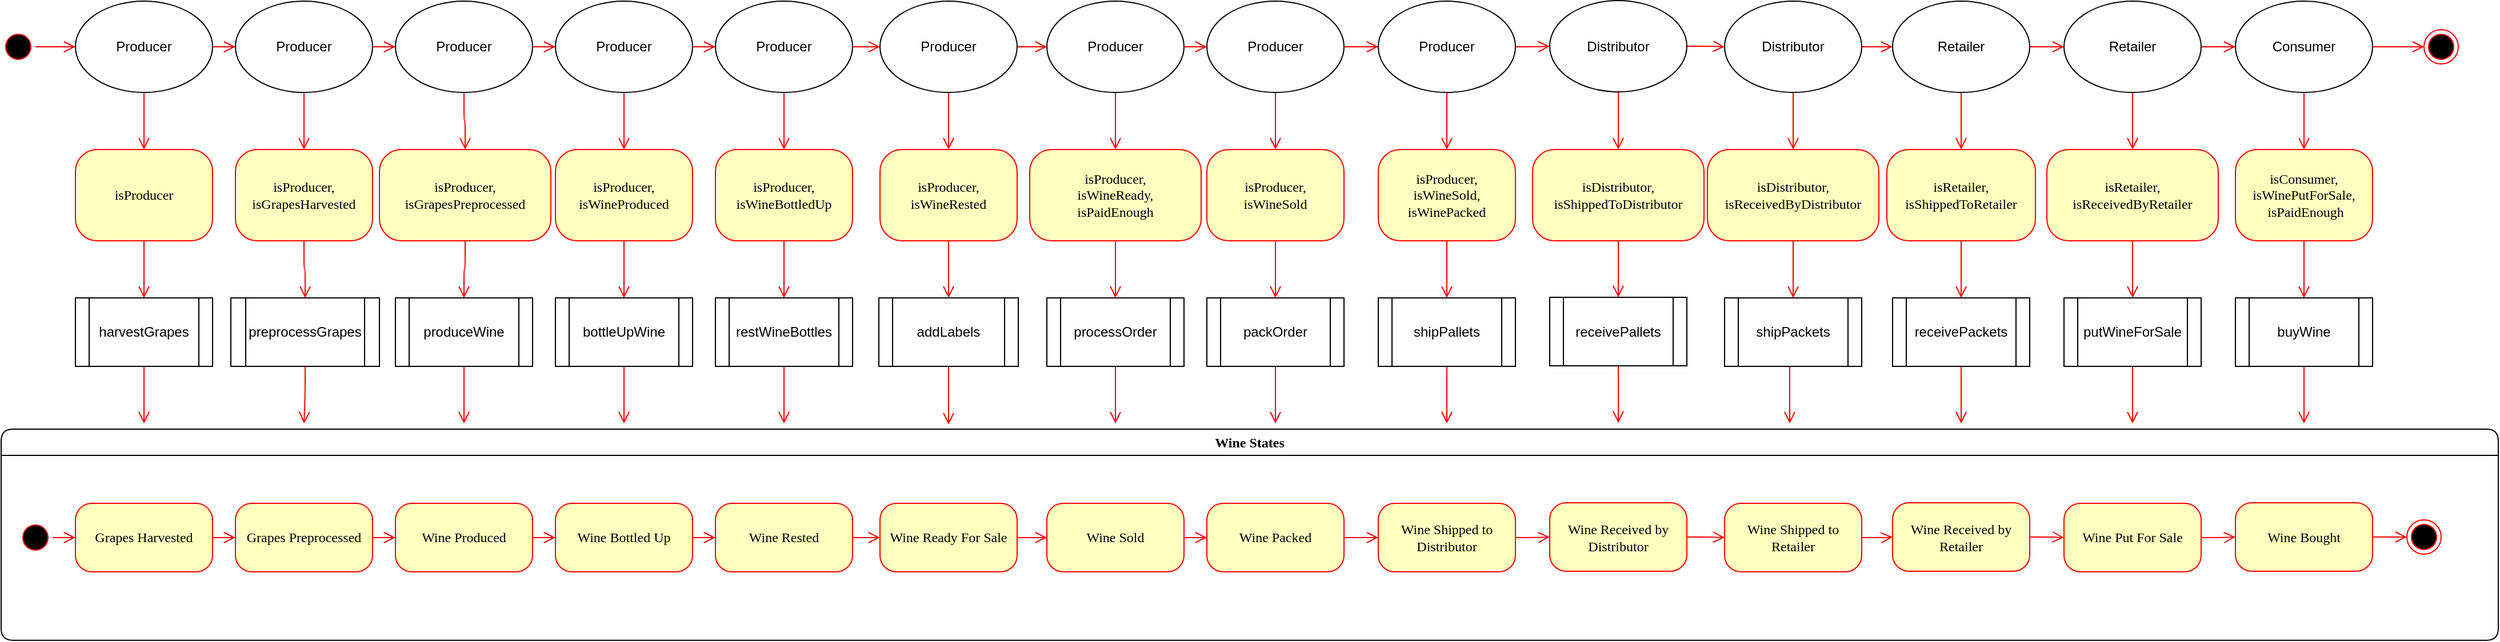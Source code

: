 <mxfile version="10.6.0" type="device"><diagram name="Page-1" id="58cdce13-f638-feb5-8d6f-7d28b1aa9fa0"><mxGraphModel dx="1158" dy="679" grid="1" gridSize="10" guides="1" tooltips="1" connect="1" arrows="1" fold="1" page="1" pageScale="1" pageWidth="1100" pageHeight="850" background="#ffffff" math="0" shadow="0"><root><mxCell id="0"/><mxCell id="1" parent="0"/><mxCell id="382b91b5511bd0f7-1" value="" style="ellipse;html=1;shape=startState;fillColor=#000000;strokeColor=#ff0000;rounded=1;shadow=0;comic=0;labelBackgroundColor=none;fontFamily=Verdana;fontSize=12;fontColor=#000000;align=center;direction=south;" parent="1" vertex="1"><mxGeometry x="10" y="126" width="30" height="30" as="geometry"/></mxCell><mxCell id="2a3bc250acf0617d-7" value="Wine States" style="swimlane;whiteSpace=wrap;html=1;rounded=1;shadow=0;comic=0;labelBackgroundColor=none;strokeColor=#000000;strokeWidth=1;fillColor=#ffffff;fontFamily=Verdana;fontSize=12;fontColor=#000000;align=center;" parent="1" vertex="1"><mxGeometry x="10" y="476" width="2185" height="185" as="geometry"/></mxCell><mxCell id="3cde6dad864a17aa-10" style="edgeStyle=elbowEdgeStyle;html=1;labelBackgroundColor=none;endArrow=open;endSize=8;strokeColor=#ff0000;fontFamily=Verdana;fontSize=12;align=left;" parent="2a3bc250acf0617d-7" source="382b91b5511bd0f7-8" target="3cde6dad864a17aa-1" edge="1"><mxGeometry relative="1" as="geometry"/></mxCell><mxCell id="382b91b5511bd0f7-8" value="Grapes Harvested" style="rounded=1;whiteSpace=wrap;html=1;arcSize=24;fillColor=#ffffc0;strokeColor=#ff0000;shadow=0;comic=0;labelBackgroundColor=none;fontFamily=Verdana;fontSize=12;fontColor=#000000;align=center;" parent="2a3bc250acf0617d-7" vertex="1"><mxGeometry x="65" y="65" width="120" height="60" as="geometry"/></mxCell><mxCell id="24f968d109e7d6b4-3" value="" style="ellipse;html=1;shape=endState;fillColor=#000000;strokeColor=#ff0000;rounded=1;shadow=0;comic=0;labelBackgroundColor=none;fontFamily=Verdana;fontSize=12;fontColor=#000000;align=center;" parent="2a3bc250acf0617d-7" vertex="1"><mxGeometry x="2105" y="79.5" width="30" height="30" as="geometry"/></mxCell><mxCell id="3cde6dad864a17aa-9" style="edgeStyle=elbowEdgeStyle;html=1;labelBackgroundColor=none;endArrow=open;endSize=8;strokeColor=#ff0000;fontFamily=Verdana;fontSize=12;align=left;" parent="2a3bc250acf0617d-7" source="2a3bc250acf0617d-3" target="382b91b5511bd0f7-8" edge="1"><mxGeometry relative="1" as="geometry"/></mxCell><mxCell id="2a3bc250acf0617d-3" value="" style="ellipse;html=1;shape=startState;fillColor=#000000;strokeColor=#ff0000;rounded=1;shadow=0;comic=0;labelBackgroundColor=none;fontFamily=Verdana;fontSize=12;fontColor=#000000;align=center;direction=south;" parent="2a3bc250acf0617d-7" vertex="1"><mxGeometry x="15" y="80" width="30" height="30" as="geometry"/></mxCell><mxCell id="inT_t-W-_5420M3tatzd-2" value="" style="edgeStyle=orthogonalEdgeStyle;rounded=1;orthogonalLoop=1;jettySize=auto;html=1;strokeColor=#FF0000;endSize=8;endArrow=open;endFill=0;" parent="2a3bc250acf0617d-7" source="3cde6dad864a17aa-1" target="inT_t-W-_5420M3tatzd-1" edge="1"><mxGeometry relative="1" as="geometry"/></mxCell><mxCell id="3cde6dad864a17aa-1" value="Grapes Preprocessed" style="rounded=1;whiteSpace=wrap;html=1;arcSize=24;fillColor=#ffffc0;strokeColor=#ff0000;shadow=0;comic=0;labelBackgroundColor=none;fontFamily=Verdana;fontSize=12;fontColor=#000000;align=center;" parent="2a3bc250acf0617d-7" vertex="1"><mxGeometry x="205" y="65" width="120" height="60" as="geometry"/></mxCell><mxCell id="3cde6dad864a17aa-12" style="edgeStyle=elbowEdgeStyle;html=1;labelBackgroundColor=none;endArrow=open;endSize=8;strokeColor=#ff0000;fontFamily=Verdana;fontSize=12;align=left;" parent="2a3bc250acf0617d-7" source="3cde6dad864a17aa-2" target="24f968d109e7d6b4-3" edge="1"><mxGeometry relative="1" as="geometry"/></mxCell><mxCell id="3cde6dad864a17aa-2" value="Wine Bought" style="rounded=1;whiteSpace=wrap;html=1;arcSize=24;fillColor=#ffffc0;strokeColor=#ff0000;shadow=0;comic=0;labelBackgroundColor=none;fontFamily=Verdana;fontSize=12;fontColor=#000000;align=center;" parent="2a3bc250acf0617d-7" vertex="1"><mxGeometry x="1955" y="64.5" width="120" height="60" as="geometry"/></mxCell><mxCell id="inT_t-W-_5420M3tatzd-6" value="" style="edgeStyle=orthogonalEdgeStyle;rounded=1;orthogonalLoop=1;jettySize=auto;html=1;endArrow=open;endFill=0;endSize=8;strokeColor=#FF0000;" parent="2a3bc250acf0617d-7" source="inT_t-W-_5420M3tatzd-1" target="inT_t-W-_5420M3tatzd-5" edge="1"><mxGeometry relative="1" as="geometry"/></mxCell><mxCell id="inT_t-W-_5420M3tatzd-1" value="Wine Produced" style="rounded=1;whiteSpace=wrap;html=1;arcSize=24;fillColor=#ffffc0;strokeColor=#ff0000;shadow=0;comic=0;labelBackgroundColor=none;fontFamily=Verdana;fontSize=12;fontColor=#000000;align=center;" parent="2a3bc250acf0617d-7" vertex="1"><mxGeometry x="345" y="65" width="120" height="60" as="geometry"/></mxCell><mxCell id="inT_t-W-_5420M3tatzd-8" style="edgeStyle=orthogonalEdgeStyle;rounded=1;orthogonalLoop=1;jettySize=auto;html=1;entryX=0;entryY=0.5;entryDx=0;entryDy=0;endArrow=open;endFill=0;endSize=8;strokeColor=#FF0000;" parent="2a3bc250acf0617d-7" source="inT_t-W-_5420M3tatzd-5" target="inT_t-W-_5420M3tatzd-7" edge="1"><mxGeometry relative="1" as="geometry"/></mxCell><mxCell id="inT_t-W-_5420M3tatzd-5" value="Wine Bottled Up" style="rounded=1;whiteSpace=wrap;html=1;arcSize=24;fillColor=#ffffc0;strokeColor=#ff0000;shadow=0;comic=0;labelBackgroundColor=none;fontFamily=Verdana;fontSize=12;fontColor=#000000;align=center;" parent="2a3bc250acf0617d-7" vertex="1"><mxGeometry x="485" y="65" width="120" height="60" as="geometry"/></mxCell><mxCell id="inT_t-W-_5420M3tatzd-13" style="edgeStyle=orthogonalEdgeStyle;rounded=1;orthogonalLoop=1;jettySize=auto;html=1;endArrow=open;endFill=0;endSize=8;strokeColor=#FF0000;" parent="2a3bc250acf0617d-7" source="inT_t-W-_5420M3tatzd-7" target="inT_t-W-_5420M3tatzd-9" edge="1"><mxGeometry relative="1" as="geometry"/></mxCell><mxCell id="inT_t-W-_5420M3tatzd-7" value="Wine Rested" style="rounded=1;whiteSpace=wrap;html=1;arcSize=24;fillColor=#ffffc0;strokeColor=#ff0000;shadow=0;comic=0;labelBackgroundColor=none;fontFamily=Verdana;fontSize=12;fontColor=#000000;align=center;" parent="2a3bc250acf0617d-7" vertex="1"><mxGeometry x="625" y="65" width="120" height="60" as="geometry"/></mxCell><mxCell id="inT_t-W-_5420M3tatzd-17" style="edgeStyle=orthogonalEdgeStyle;rounded=1;orthogonalLoop=1;jettySize=auto;html=1;endArrow=open;endFill=0;endSize=8;strokeColor=#FF0000;" parent="2a3bc250acf0617d-7" source="inT_t-W-_5420M3tatzd-9" target="inT_t-W-_5420M3tatzd-14" edge="1"><mxGeometry relative="1" as="geometry"/></mxCell><mxCell id="inT_t-W-_5420M3tatzd-9" value="Wine Ready For Sale" style="rounded=1;whiteSpace=wrap;html=1;arcSize=24;fillColor=#ffffc0;strokeColor=#ff0000;shadow=0;comic=0;labelBackgroundColor=none;fontFamily=Verdana;fontSize=12;fontColor=#000000;align=center;" parent="2a3bc250acf0617d-7" vertex="1"><mxGeometry x="769" y="65" width="120" height="60" as="geometry"/></mxCell><mxCell id="inT_t-W-_5420M3tatzd-21" style="edgeStyle=orthogonalEdgeStyle;rounded=1;orthogonalLoop=1;jettySize=auto;html=1;endArrow=open;endFill=0;endSize=8;strokeColor=#FF0000;" parent="2a3bc250acf0617d-7" source="inT_t-W-_5420M3tatzd-14" target="inT_t-W-_5420M3tatzd-18" edge="1"><mxGeometry relative="1" as="geometry"/></mxCell><mxCell id="inT_t-W-_5420M3tatzd-14" value="Wine Sold" style="rounded=1;whiteSpace=wrap;html=1;arcSize=24;fillColor=#ffffc0;strokeColor=#ff0000;shadow=0;comic=0;labelBackgroundColor=none;fontFamily=Verdana;fontSize=12;fontColor=#000000;align=center;" parent="2a3bc250acf0617d-7" vertex="1"><mxGeometry x="915" y="65" width="120" height="60" as="geometry"/></mxCell><mxCell id="inT_t-W-_5420M3tatzd-22" style="edgeStyle=orthogonalEdgeStyle;rounded=1;orthogonalLoop=1;jettySize=auto;html=1;endArrow=open;endFill=0;endSize=8;strokeColor=#FF0000;" parent="2a3bc250acf0617d-7" source="inT_t-W-_5420M3tatzd-18" target="inT_t-W-_5420M3tatzd-19" edge="1"><mxGeometry relative="1" as="geometry"/></mxCell><mxCell id="inT_t-W-_5420M3tatzd-18" value="Wine Packed" style="rounded=1;whiteSpace=wrap;html=1;arcSize=24;fillColor=#ffffc0;strokeColor=#ff0000;shadow=0;comic=0;labelBackgroundColor=none;fontFamily=Verdana;fontSize=12;fontColor=#000000;align=center;" parent="2a3bc250acf0617d-7" vertex="1"><mxGeometry x="1055" y="65" width="120" height="60" as="geometry"/></mxCell><mxCell id="inT_t-W-_5420M3tatzd-19" value="Wine Shipped to Distributor" style="rounded=1;whiteSpace=wrap;html=1;arcSize=24;fillColor=#ffffc0;strokeColor=#ff0000;shadow=0;comic=0;labelBackgroundColor=none;fontFamily=Verdana;fontSize=12;fontColor=#000000;align=center;" parent="2a3bc250acf0617d-7" vertex="1"><mxGeometry x="1205" y="65" width="120" height="60" as="geometry"/></mxCell><mxCell id="inT_t-W-_5420M3tatzd-127" style="edgeStyle=orthogonalEdgeStyle;rounded=1;orthogonalLoop=1;jettySize=auto;html=1;endArrow=open;endFill=0;endSize=8;strokeColor=#FF0000;" parent="2a3bc250acf0617d-7" source="inT_t-W-_5420M3tatzd-20" target="inT_t-W-_5420M3tatzd-126" edge="1"><mxGeometry relative="1" as="geometry"/></mxCell><mxCell id="inT_t-W-_5420M3tatzd-20" value="Wine Shipped to Retailer" style="rounded=1;whiteSpace=wrap;html=1;arcSize=24;fillColor=#ffffc0;strokeColor=#ff0000;shadow=0;comic=0;labelBackgroundColor=none;fontFamily=Verdana;fontSize=12;fontColor=#000000;align=center;" parent="2a3bc250acf0617d-7" vertex="1"><mxGeometry x="1508" y="65" width="120" height="60" as="geometry"/></mxCell><mxCell id="inT_t-W-_5420M3tatzd-27" style="edgeStyle=orthogonalEdgeStyle;rounded=1;orthogonalLoop=1;jettySize=auto;html=1;endArrow=open;endFill=0;endSize=8;strokeColor=#FF0000;" parent="2a3bc250acf0617d-7" source="inT_t-W-_5420M3tatzd-24" target="3cde6dad864a17aa-2" edge="1"><mxGeometry relative="1" as="geometry"/></mxCell><mxCell id="inT_t-W-_5420M3tatzd-24" value="Wine Put For Sale" style="rounded=1;whiteSpace=wrap;html=1;arcSize=24;fillColor=#ffffc0;strokeColor=#ff0000;shadow=0;comic=0;labelBackgroundColor=none;fontFamily=Verdana;fontSize=12;fontColor=#000000;align=center;" parent="2a3bc250acf0617d-7" vertex="1"><mxGeometry x="1805" y="65" width="120" height="60" as="geometry"/></mxCell><mxCell id="inT_t-W-_5420M3tatzd-128" style="edgeStyle=orthogonalEdgeStyle;rounded=1;orthogonalLoop=1;jettySize=auto;html=1;endArrow=open;endFill=0;endSize=8;strokeColor=#FF0000;" parent="2a3bc250acf0617d-7" source="inT_t-W-_5420M3tatzd-126" target="inT_t-W-_5420M3tatzd-24" edge="1"><mxGeometry relative="1" as="geometry"/></mxCell><mxCell id="inT_t-W-_5420M3tatzd-126" value="Wine Received by Retailer" style="rounded=1;whiteSpace=wrap;html=1;arcSize=24;fillColor=#ffffc0;strokeColor=#ff0000;shadow=0;comic=0;labelBackgroundColor=none;fontFamily=Verdana;fontSize=12;fontColor=#000000;align=center;" parent="2a3bc250acf0617d-7" vertex="1"><mxGeometry x="1655" y="64.5" width="120" height="60" as="geometry"/></mxCell><mxCell id="2a3bc250acf0617d-9" style="edgeStyle=orthogonalEdgeStyle;html=1;labelBackgroundColor=none;endArrow=open;endSize=8;strokeColor=#ff0000;fontFamily=Verdana;fontSize=12;align=left;" parent="1" source="382b91b5511bd0f7-1" target="inT_t-W-_5420M3tatzd-28" edge="1"><mxGeometry relative="1" as="geometry"><mxPoint x="40" y="131" as="targetPoint"/></mxGeometry></mxCell><mxCell id="inT_t-W-_5420M3tatzd-67" style="edgeStyle=orthogonalEdgeStyle;rounded=1;orthogonalLoop=1;jettySize=auto;html=1;endArrow=open;endFill=0;endSize=8;strokeColor=#FF0000;" parent="1" source="inT_t-W-_5420M3tatzd-28" target="inT_t-W-_5420M3tatzd-55" edge="1"><mxGeometry relative="1" as="geometry"/></mxCell><mxCell id="inT_t-W-_5420M3tatzd-83" style="edgeStyle=orthogonalEdgeStyle;rounded=1;orthogonalLoop=1;jettySize=auto;html=1;endArrow=open;endFill=0;endSize=8;strokeColor=#FF0000;" parent="1" source="inT_t-W-_5420M3tatzd-28" target="inT_t-W-_5420M3tatzd-29" edge="1"><mxGeometry relative="1" as="geometry"/></mxCell><mxCell id="inT_t-W-_5420M3tatzd-28" value="Producer" style="ellipse;whiteSpace=wrap;html=1;" parent="1" vertex="1"><mxGeometry x="75" y="101" width="120" height="80" as="geometry"/></mxCell><mxCell id="inT_t-W-_5420M3tatzd-69" style="edgeStyle=orthogonalEdgeStyle;rounded=1;orthogonalLoop=1;jettySize=auto;html=1;endArrow=open;endFill=0;endSize=8;strokeColor=#FF0000;" parent="1" source="inT_t-W-_5420M3tatzd-29" target="inT_t-W-_5420M3tatzd-56" edge="1"><mxGeometry relative="1" as="geometry"/></mxCell><mxCell id="inT_t-W-_5420M3tatzd-84" style="edgeStyle=orthogonalEdgeStyle;rounded=1;orthogonalLoop=1;jettySize=auto;html=1;endArrow=open;endFill=0;endSize=8;strokeColor=#FF0000;" parent="1" source="inT_t-W-_5420M3tatzd-29" target="inT_t-W-_5420M3tatzd-30" edge="1"><mxGeometry relative="1" as="geometry"/></mxCell><mxCell id="inT_t-W-_5420M3tatzd-29" value="Producer" style="ellipse;whiteSpace=wrap;html=1;" parent="1" vertex="1"><mxGeometry x="215" y="101" width="120" height="80" as="geometry"/></mxCell><mxCell id="inT_t-W-_5420M3tatzd-70" style="edgeStyle=orthogonalEdgeStyle;rounded=1;orthogonalLoop=1;jettySize=auto;html=1;endArrow=open;endFill=0;endSize=8;strokeColor=#FF0000;" parent="1" source="inT_t-W-_5420M3tatzd-30" target="inT_t-W-_5420M3tatzd-57" edge="1"><mxGeometry relative="1" as="geometry"/></mxCell><mxCell id="inT_t-W-_5420M3tatzd-85" style="edgeStyle=orthogonalEdgeStyle;rounded=1;orthogonalLoop=1;jettySize=auto;html=1;endArrow=open;endFill=0;endSize=8;strokeColor=#FF0000;" parent="1" source="inT_t-W-_5420M3tatzd-30" target="inT_t-W-_5420M3tatzd-31" edge="1"><mxGeometry relative="1" as="geometry"/></mxCell><mxCell id="inT_t-W-_5420M3tatzd-30" value="Producer" style="ellipse;whiteSpace=wrap;html=1;" parent="1" vertex="1"><mxGeometry x="355" y="101" width="120" height="80" as="geometry"/></mxCell><mxCell id="inT_t-W-_5420M3tatzd-71" style="edgeStyle=orthogonalEdgeStyle;rounded=1;orthogonalLoop=1;jettySize=auto;html=1;endArrow=open;endFill=0;endSize=8;strokeColor=#FF0000;" parent="1" source="inT_t-W-_5420M3tatzd-31" target="inT_t-W-_5420M3tatzd-58" edge="1"><mxGeometry relative="1" as="geometry"/></mxCell><mxCell id="inT_t-W-_5420M3tatzd-86" style="edgeStyle=orthogonalEdgeStyle;rounded=1;orthogonalLoop=1;jettySize=auto;html=1;endArrow=open;endFill=0;endSize=8;strokeColor=#FF0000;" parent="1" source="inT_t-W-_5420M3tatzd-31" target="inT_t-W-_5420M3tatzd-32" edge="1"><mxGeometry relative="1" as="geometry"/></mxCell><mxCell id="inT_t-W-_5420M3tatzd-31" value="Producer" style="ellipse;whiteSpace=wrap;html=1;" parent="1" vertex="1"><mxGeometry x="495" y="101" width="120" height="80" as="geometry"/></mxCell><mxCell id="inT_t-W-_5420M3tatzd-72" style="edgeStyle=orthogonalEdgeStyle;rounded=1;orthogonalLoop=1;jettySize=auto;html=1;endArrow=open;endFill=0;endSize=8;strokeColor=#FF0000;" parent="1" source="inT_t-W-_5420M3tatzd-32" target="inT_t-W-_5420M3tatzd-59" edge="1"><mxGeometry relative="1" as="geometry"/></mxCell><mxCell id="inT_t-W-_5420M3tatzd-87" style="edgeStyle=orthogonalEdgeStyle;rounded=1;orthogonalLoop=1;jettySize=auto;html=1;endArrow=open;endFill=0;endSize=8;strokeColor=#FF0000;" parent="1" source="inT_t-W-_5420M3tatzd-32" target="inT_t-W-_5420M3tatzd-33" edge="1"><mxGeometry relative="1" as="geometry"/></mxCell><mxCell id="inT_t-W-_5420M3tatzd-32" value="Producer" style="ellipse;whiteSpace=wrap;html=1;" parent="1" vertex="1"><mxGeometry x="635" y="101" width="120" height="80" as="geometry"/></mxCell><mxCell id="inT_t-W-_5420M3tatzd-73" style="edgeStyle=orthogonalEdgeStyle;rounded=1;orthogonalLoop=1;jettySize=auto;html=1;endArrow=open;endFill=0;endSize=8;strokeColor=#FF0000;" parent="1" source="inT_t-W-_5420M3tatzd-33" target="inT_t-W-_5420M3tatzd-60" edge="1"><mxGeometry relative="1" as="geometry"/></mxCell><mxCell id="inT_t-W-_5420M3tatzd-88" style="edgeStyle=orthogonalEdgeStyle;rounded=1;orthogonalLoop=1;jettySize=auto;html=1;endArrow=open;endFill=0;endSize=8;strokeColor=#FF0000;" parent="1" source="inT_t-W-_5420M3tatzd-33" target="inT_t-W-_5420M3tatzd-34" edge="1"><mxGeometry relative="1" as="geometry"/></mxCell><mxCell id="inT_t-W-_5420M3tatzd-33" value="Producer" style="ellipse;whiteSpace=wrap;html=1;" parent="1" vertex="1"><mxGeometry x="779" y="101" width="120" height="80" as="geometry"/></mxCell><mxCell id="inT_t-W-_5420M3tatzd-74" style="edgeStyle=orthogonalEdgeStyle;rounded=1;orthogonalLoop=1;jettySize=auto;html=1;endArrow=open;endFill=0;endSize=8;strokeColor=#FF0000;" parent="1" source="inT_t-W-_5420M3tatzd-34" target="inT_t-W-_5420M3tatzd-61" edge="1"><mxGeometry relative="1" as="geometry"/></mxCell><mxCell id="inT_t-W-_5420M3tatzd-89" style="edgeStyle=orthogonalEdgeStyle;rounded=1;orthogonalLoop=1;jettySize=auto;html=1;endArrow=open;endFill=0;endSize=8;strokeColor=#FF0000;" parent="1" source="inT_t-W-_5420M3tatzd-34" target="inT_t-W-_5420M3tatzd-35" edge="1"><mxGeometry relative="1" as="geometry"/></mxCell><mxCell id="inT_t-W-_5420M3tatzd-34" value="Producer" style="ellipse;whiteSpace=wrap;html=1;" parent="1" vertex="1"><mxGeometry x="925" y="101" width="120" height="80" as="geometry"/></mxCell><mxCell id="inT_t-W-_5420M3tatzd-75" style="edgeStyle=orthogonalEdgeStyle;rounded=1;orthogonalLoop=1;jettySize=auto;html=1;endArrow=open;endFill=0;endSize=8;strokeColor=#FF0000;" parent="1" source="inT_t-W-_5420M3tatzd-35" target="inT_t-W-_5420M3tatzd-62" edge="1"><mxGeometry relative="1" as="geometry"/></mxCell><mxCell id="inT_t-W-_5420M3tatzd-90" style="edgeStyle=orthogonalEdgeStyle;rounded=1;orthogonalLoop=1;jettySize=auto;html=1;endArrow=open;endFill=0;endSize=8;strokeColor=#FF0000;" parent="1" source="inT_t-W-_5420M3tatzd-35" target="inT_t-W-_5420M3tatzd-36" edge="1"><mxGeometry relative="1" as="geometry"/></mxCell><mxCell id="inT_t-W-_5420M3tatzd-35" value="Producer" style="ellipse;whiteSpace=wrap;html=1;" parent="1" vertex="1"><mxGeometry x="1065" y="101" width="120" height="80" as="geometry"/></mxCell><mxCell id="inT_t-W-_5420M3tatzd-76" style="edgeStyle=orthogonalEdgeStyle;rounded=1;orthogonalLoop=1;jettySize=auto;html=1;endArrow=open;endFill=0;endSize=8;strokeColor=#FF0000;" parent="1" source="inT_t-W-_5420M3tatzd-36" target="inT_t-W-_5420M3tatzd-63" edge="1"><mxGeometry relative="1" as="geometry"/></mxCell><mxCell id="inT_t-W-_5420M3tatzd-136" style="edgeStyle=orthogonalEdgeStyle;rounded=1;orthogonalLoop=1;jettySize=auto;html=1;endArrow=open;endFill=0;endSize=8;strokeColor=#FF0000;" parent="1" source="inT_t-W-_5420M3tatzd-36" target="inT_t-W-_5420M3tatzd-131" edge="1"><mxGeometry relative="1" as="geometry"/></mxCell><mxCell id="inT_t-W-_5420M3tatzd-36" value="Producer" style="ellipse;whiteSpace=wrap;html=1;" parent="1" vertex="1"><mxGeometry x="1215" y="101" width="120" height="80" as="geometry"/></mxCell><mxCell id="inT_t-W-_5420M3tatzd-77" style="edgeStyle=orthogonalEdgeStyle;rounded=1;orthogonalLoop=1;jettySize=auto;html=1;endArrow=open;endFill=0;endSize=8;strokeColor=#FF0000;" parent="1" source="inT_t-W-_5420M3tatzd-37" target="inT_t-W-_5420M3tatzd-64" edge="1"><mxGeometry relative="1" as="geometry"/></mxCell><mxCell id="inT_t-W-_5420M3tatzd-124" style="edgeStyle=orthogonalEdgeStyle;rounded=1;orthogonalLoop=1;jettySize=auto;html=1;endArrow=open;endFill=0;endSize=8;strokeColor=#FF0000;" parent="1" source="inT_t-W-_5420M3tatzd-37" target="inT_t-W-_5420M3tatzd-119" edge="1"><mxGeometry relative="1" as="geometry"/></mxCell><mxCell id="inT_t-W-_5420M3tatzd-37" value="Distributor" style="ellipse;whiteSpace=wrap;html=1;" parent="1" vertex="1"><mxGeometry x="1518" y="101" width="120" height="80" as="geometry"/></mxCell><mxCell id="inT_t-W-_5420M3tatzd-78" style="edgeStyle=orthogonalEdgeStyle;rounded=1;orthogonalLoop=1;jettySize=auto;html=1;endArrow=open;endFill=0;endSize=8;strokeColor=#FF0000;" parent="1" source="inT_t-W-_5420M3tatzd-40" target="inT_t-W-_5420M3tatzd-65" edge="1"><mxGeometry relative="1" as="geometry"/></mxCell><mxCell id="inT_t-W-_5420M3tatzd-93" style="edgeStyle=orthogonalEdgeStyle;rounded=1;orthogonalLoop=1;jettySize=auto;html=1;endArrow=open;endFill=0;endSize=8;strokeColor=#FF0000;" parent="1" source="inT_t-W-_5420M3tatzd-40" target="inT_t-W-_5420M3tatzd-41" edge="1"><mxGeometry relative="1" as="geometry"/></mxCell><mxCell id="inT_t-W-_5420M3tatzd-40" value="Retailer" style="ellipse;whiteSpace=wrap;html=1;" parent="1" vertex="1"><mxGeometry x="1815" y="101" width="120" height="80" as="geometry"/></mxCell><mxCell id="inT_t-W-_5420M3tatzd-79" style="edgeStyle=orthogonalEdgeStyle;rounded=1;orthogonalLoop=1;jettySize=auto;html=1;endArrow=open;endFill=0;endSize=8;strokeColor=#FF0000;" parent="1" source="inT_t-W-_5420M3tatzd-41" target="inT_t-W-_5420M3tatzd-66" edge="1"><mxGeometry relative="1" as="geometry"/></mxCell><mxCell id="inT_t-W-_5420M3tatzd-81" style="edgeStyle=orthogonalEdgeStyle;rounded=1;orthogonalLoop=1;jettySize=auto;html=1;entryX=0;entryY=0.5;entryDx=0;entryDy=0;endArrow=open;endFill=0;endSize=8;strokeColor=#FF0000;" parent="1" source="inT_t-W-_5420M3tatzd-41" target="inT_t-W-_5420M3tatzd-80" edge="1"><mxGeometry relative="1" as="geometry"/></mxCell><mxCell id="inT_t-W-_5420M3tatzd-41" value="Consumer" style="ellipse;whiteSpace=wrap;html=1;" parent="1" vertex="1"><mxGeometry x="1965" y="101" width="120" height="80" as="geometry"/></mxCell><mxCell id="inT_t-W-_5420M3tatzd-95" style="edgeStyle=orthogonalEdgeStyle;rounded=1;orthogonalLoop=1;jettySize=auto;html=1;endArrow=open;endFill=0;endSize=8;strokeColor=#FF0000;" parent="1" source="inT_t-W-_5420M3tatzd-42" edge="1"><mxGeometry relative="1" as="geometry"><mxPoint x="135" y="471" as="targetPoint"/></mxGeometry></mxCell><mxCell id="inT_t-W-_5420M3tatzd-42" value="harvestGrapes" style="shape=process;whiteSpace=wrap;html=1;backgroundOutline=1;" parent="1" vertex="1"><mxGeometry x="75" y="361" width="120" height="60" as="geometry"/></mxCell><mxCell id="inT_t-W-_5420M3tatzd-107" style="edgeStyle=orthogonalEdgeStyle;rounded=1;orthogonalLoop=1;jettySize=auto;html=1;endArrow=open;endFill=0;endSize=8;strokeColor=#FF0000;" parent="1" source="inT_t-W-_5420M3tatzd-43" edge="1"><mxGeometry relative="1" as="geometry"><mxPoint x="275" y="471" as="targetPoint"/></mxGeometry></mxCell><mxCell id="inT_t-W-_5420M3tatzd-43" value="preprocessGrapes" style="shape=process;whiteSpace=wrap;html=1;backgroundOutline=1;" parent="1" vertex="1"><mxGeometry x="211" y="361" width="130" height="60" as="geometry"/></mxCell><mxCell id="inT_t-W-_5420M3tatzd-108" style="edgeStyle=orthogonalEdgeStyle;rounded=1;orthogonalLoop=1;jettySize=auto;html=1;endArrow=open;endFill=0;endSize=8;strokeColor=#FF0000;" parent="1" source="inT_t-W-_5420M3tatzd-44" edge="1"><mxGeometry relative="1" as="geometry"><mxPoint x="415" y="471" as="targetPoint"/></mxGeometry></mxCell><mxCell id="inT_t-W-_5420M3tatzd-44" value="produceWine" style="shape=process;whiteSpace=wrap;html=1;backgroundOutline=1;" parent="1" vertex="1"><mxGeometry x="355" y="361" width="120" height="60" as="geometry"/></mxCell><mxCell id="inT_t-W-_5420M3tatzd-109" style="edgeStyle=orthogonalEdgeStyle;rounded=1;orthogonalLoop=1;jettySize=auto;html=1;endArrow=open;endFill=0;endSize=8;strokeColor=#FF0000;" parent="1" source="inT_t-W-_5420M3tatzd-45" edge="1"><mxGeometry relative="1" as="geometry"><mxPoint x="555" y="471" as="targetPoint"/></mxGeometry></mxCell><mxCell id="inT_t-W-_5420M3tatzd-45" value="bottleUpWine" style="shape=process;whiteSpace=wrap;html=1;backgroundOutline=1;" parent="1" vertex="1"><mxGeometry x="495" y="361" width="120" height="60" as="geometry"/></mxCell><mxCell id="inT_t-W-_5420M3tatzd-110" style="edgeStyle=orthogonalEdgeStyle;rounded=1;orthogonalLoop=1;jettySize=auto;html=1;endArrow=open;endFill=0;endSize=8;strokeColor=#FF0000;" parent="1" source="inT_t-W-_5420M3tatzd-46" edge="1"><mxGeometry relative="1" as="geometry"><mxPoint x="695" y="471" as="targetPoint"/></mxGeometry></mxCell><mxCell id="inT_t-W-_5420M3tatzd-46" value="restWineBottles" style="shape=process;whiteSpace=wrap;html=1;backgroundOutline=1;" parent="1" vertex="1"><mxGeometry x="635" y="361" width="120" height="60" as="geometry"/></mxCell><mxCell id="inT_t-W-_5420M3tatzd-111" style="edgeStyle=orthogonalEdgeStyle;rounded=1;orthogonalLoop=1;jettySize=auto;html=1;endArrow=open;endFill=0;endSize=8;strokeColor=#FF0000;" parent="1" source="inT_t-W-_5420M3tatzd-47" edge="1"><mxGeometry relative="1" as="geometry"><mxPoint x="839" y="472" as="targetPoint"/></mxGeometry></mxCell><mxCell id="inT_t-W-_5420M3tatzd-47" value="addLabels" style="shape=process;whiteSpace=wrap;html=1;backgroundOutline=1;" parent="1" vertex="1"><mxGeometry x="778" y="361" width="122" height="60" as="geometry"/></mxCell><mxCell id="inT_t-W-_5420M3tatzd-112" style="edgeStyle=orthogonalEdgeStyle;rounded=1;orthogonalLoop=1;jettySize=auto;html=1;endArrow=open;endFill=0;endSize=8;strokeColor=#FF0000;" parent="1" source="inT_t-W-_5420M3tatzd-48" edge="1"><mxGeometry relative="1" as="geometry"><mxPoint x="985" y="471" as="targetPoint"/></mxGeometry></mxCell><mxCell id="inT_t-W-_5420M3tatzd-48" value="processOrder" style="shape=process;whiteSpace=wrap;html=1;backgroundOutline=1;" parent="1" vertex="1"><mxGeometry x="925" y="361" width="120" height="60" as="geometry"/></mxCell><mxCell id="inT_t-W-_5420M3tatzd-113" style="edgeStyle=orthogonalEdgeStyle;rounded=1;orthogonalLoop=1;jettySize=auto;html=1;endArrow=open;endFill=0;endSize=8;strokeColor=#FF0000;" parent="1" source="inT_t-W-_5420M3tatzd-49" edge="1"><mxGeometry relative="1" as="geometry"><mxPoint x="1125" y="471" as="targetPoint"/></mxGeometry></mxCell><mxCell id="inT_t-W-_5420M3tatzd-49" value="packOrder" style="shape=process;whiteSpace=wrap;html=1;backgroundOutline=1;" parent="1" vertex="1"><mxGeometry x="1065" y="361" width="120" height="60" as="geometry"/></mxCell><mxCell id="inT_t-W-_5420M3tatzd-114" style="edgeStyle=orthogonalEdgeStyle;rounded=1;orthogonalLoop=1;jettySize=auto;html=1;endArrow=open;endFill=0;endSize=8;strokeColor=#FF0000;" parent="1" source="inT_t-W-_5420M3tatzd-50" edge="1"><mxGeometry relative="1" as="geometry"><mxPoint x="1275" y="471" as="targetPoint"/></mxGeometry></mxCell><mxCell id="inT_t-W-_5420M3tatzd-50" value="shipPallets" style="shape=process;whiteSpace=wrap;html=1;backgroundOutline=1;" parent="1" vertex="1"><mxGeometry x="1215" y="361" width="120" height="60" as="geometry"/></mxCell><mxCell id="inT_t-W-_5420M3tatzd-115" style="edgeStyle=orthogonalEdgeStyle;rounded=1;orthogonalLoop=1;jettySize=auto;html=1;endArrow=open;endFill=0;endSize=8;strokeColor=#FF0000;" parent="1" source="inT_t-W-_5420M3tatzd-51" edge="1"><mxGeometry relative="1" as="geometry"><mxPoint x="1575" y="471" as="targetPoint"/><Array as="points"><mxPoint x="1575" y="471"/></Array></mxGeometry></mxCell><mxCell id="inT_t-W-_5420M3tatzd-51" value="shipPackets" style="shape=process;whiteSpace=wrap;html=1;backgroundOutline=1;" parent="1" vertex="1"><mxGeometry x="1518" y="361" width="120" height="60" as="geometry"/></mxCell><mxCell id="inT_t-W-_5420M3tatzd-116" style="edgeStyle=orthogonalEdgeStyle;rounded=1;orthogonalLoop=1;jettySize=auto;html=1;endArrow=open;endFill=0;endSize=8;strokeColor=#FF0000;" parent="1" source="inT_t-W-_5420M3tatzd-52" edge="1"><mxGeometry relative="1" as="geometry"><mxPoint x="1875" y="471" as="targetPoint"/><Array as="points"><mxPoint x="1875" y="431"/><mxPoint x="1875" y="431"/></Array></mxGeometry></mxCell><mxCell id="inT_t-W-_5420M3tatzd-52" value="putWineForSale" style="shape=process;whiteSpace=wrap;html=1;backgroundOutline=1;" parent="1" vertex="1"><mxGeometry x="1815" y="361" width="120" height="60" as="geometry"/></mxCell><mxCell id="inT_t-W-_5420M3tatzd-117" style="edgeStyle=orthogonalEdgeStyle;rounded=1;orthogonalLoop=1;jettySize=auto;html=1;endArrow=open;endFill=0;endSize=8;strokeColor=#FF0000;" parent="1" source="inT_t-W-_5420M3tatzd-53" edge="1"><mxGeometry relative="1" as="geometry"><mxPoint x="2025" y="471" as="targetPoint"/><Array as="points"/></mxGeometry></mxCell><mxCell id="inT_t-W-_5420M3tatzd-53" value="buyWine" style="shape=process;whiteSpace=wrap;html=1;backgroundOutline=1;" parent="1" vertex="1"><mxGeometry x="1965" y="361" width="120" height="60" as="geometry"/></mxCell><mxCell id="inT_t-W-_5420M3tatzd-94" style="edgeStyle=orthogonalEdgeStyle;rounded=1;orthogonalLoop=1;jettySize=auto;html=1;endArrow=open;endFill=0;endSize=8;strokeColor=#FF0000;" parent="1" source="inT_t-W-_5420M3tatzd-55" target="inT_t-W-_5420M3tatzd-42" edge="1"><mxGeometry relative="1" as="geometry"/></mxCell><mxCell id="inT_t-W-_5420M3tatzd-55" value="isProducer&lt;br&gt;" style="rounded=1;whiteSpace=wrap;html=1;arcSize=24;fillColor=#ffffc0;strokeColor=#ff0000;shadow=0;comic=0;labelBackgroundColor=none;fontFamily=Verdana;fontSize=12;fontColor=#000000;align=center;" parent="1" vertex="1"><mxGeometry x="75" y="231" width="120" height="80" as="geometry"/></mxCell><mxCell id="inT_t-W-_5420M3tatzd-96" style="edgeStyle=orthogonalEdgeStyle;rounded=1;orthogonalLoop=1;jettySize=auto;html=1;endArrow=open;endFill=0;endSize=8;strokeColor=#FF0000;" parent="1" source="inT_t-W-_5420M3tatzd-56" target="inT_t-W-_5420M3tatzd-43" edge="1"><mxGeometry relative="1" as="geometry"/></mxCell><mxCell id="inT_t-W-_5420M3tatzd-56" value="isProducer,&lt;br&gt;isGrapesHarvested" style="rounded=1;whiteSpace=wrap;html=1;arcSize=24;fillColor=#ffffc0;strokeColor=#ff0000;shadow=0;comic=0;labelBackgroundColor=none;fontFamily=Verdana;fontSize=12;fontColor=#000000;align=center;" parent="1" vertex="1"><mxGeometry x="215" y="231" width="120" height="80" as="geometry"/></mxCell><mxCell id="inT_t-W-_5420M3tatzd-97" style="edgeStyle=orthogonalEdgeStyle;rounded=1;orthogonalLoop=1;jettySize=auto;html=1;endArrow=open;endFill=0;endSize=8;strokeColor=#FF0000;" parent="1" source="inT_t-W-_5420M3tatzd-57" target="inT_t-W-_5420M3tatzd-44" edge="1"><mxGeometry relative="1" as="geometry"/></mxCell><mxCell id="inT_t-W-_5420M3tatzd-57" value="isProducer,&lt;br&gt;isGrapesPreprocessed" style="rounded=1;whiteSpace=wrap;html=1;arcSize=24;fillColor=#ffffc0;strokeColor=#ff0000;shadow=0;comic=0;labelBackgroundColor=none;fontFamily=Verdana;fontSize=12;fontColor=#000000;align=center;" parent="1" vertex="1"><mxGeometry x="341" y="231" width="150" height="80" as="geometry"/></mxCell><mxCell id="inT_t-W-_5420M3tatzd-98" style="edgeStyle=orthogonalEdgeStyle;rounded=1;orthogonalLoop=1;jettySize=auto;html=1;endArrow=open;endFill=0;endSize=8;strokeColor=#FF0000;" parent="1" source="inT_t-W-_5420M3tatzd-58" target="inT_t-W-_5420M3tatzd-45" edge="1"><mxGeometry relative="1" as="geometry"/></mxCell><mxCell id="inT_t-W-_5420M3tatzd-58" value="isProducer,&lt;br&gt;isWineProduced" style="rounded=1;whiteSpace=wrap;html=1;arcSize=24;fillColor=#ffffc0;strokeColor=#ff0000;shadow=0;comic=0;labelBackgroundColor=none;fontFamily=Verdana;fontSize=12;fontColor=#000000;align=center;" parent="1" vertex="1"><mxGeometry x="495" y="231" width="120" height="80" as="geometry"/></mxCell><mxCell id="inT_t-W-_5420M3tatzd-99" style="edgeStyle=orthogonalEdgeStyle;rounded=1;orthogonalLoop=1;jettySize=auto;html=1;endArrow=open;endFill=0;endSize=8;strokeColor=#FF0000;" parent="1" source="inT_t-W-_5420M3tatzd-59" target="inT_t-W-_5420M3tatzd-46" edge="1"><mxGeometry relative="1" as="geometry"/></mxCell><mxCell id="inT_t-W-_5420M3tatzd-59" value="isProducer,&lt;br&gt;isWineBottledUp" style="rounded=1;whiteSpace=wrap;html=1;arcSize=24;fillColor=#ffffc0;strokeColor=#ff0000;shadow=0;comic=0;labelBackgroundColor=none;fontFamily=Verdana;fontSize=12;fontColor=#000000;align=center;" parent="1" vertex="1"><mxGeometry x="635" y="231" width="120" height="80" as="geometry"/></mxCell><mxCell id="inT_t-W-_5420M3tatzd-100" style="edgeStyle=orthogonalEdgeStyle;rounded=1;orthogonalLoop=1;jettySize=auto;html=1;endArrow=open;endFill=0;endSize=8;strokeColor=#FF0000;" parent="1" source="inT_t-W-_5420M3tatzd-60" target="inT_t-W-_5420M3tatzd-47" edge="1"><mxGeometry relative="1" as="geometry"/></mxCell><mxCell id="inT_t-W-_5420M3tatzd-60" value="isProducer,&lt;br&gt;isWineRested&lt;br&gt;" style="rounded=1;whiteSpace=wrap;html=1;arcSize=24;fillColor=#ffffc0;strokeColor=#ff0000;shadow=0;comic=0;labelBackgroundColor=none;fontFamily=Verdana;fontSize=12;fontColor=#000000;align=center;" parent="1" vertex="1"><mxGeometry x="779" y="231" width="120" height="80" as="geometry"/></mxCell><mxCell id="inT_t-W-_5420M3tatzd-101" style="edgeStyle=orthogonalEdgeStyle;rounded=1;orthogonalLoop=1;jettySize=auto;html=1;endArrow=open;endFill=0;endSize=8;strokeColor=#FF0000;" parent="1" source="inT_t-W-_5420M3tatzd-61" target="inT_t-W-_5420M3tatzd-48" edge="1"><mxGeometry relative="1" as="geometry"/></mxCell><mxCell id="inT_t-W-_5420M3tatzd-61" value="isProducer,&lt;br&gt;isWineReady,&lt;br&gt;isPaidEnough" style="rounded=1;whiteSpace=wrap;html=1;arcSize=24;fillColor=#ffffc0;strokeColor=#ff0000;shadow=0;comic=0;labelBackgroundColor=none;fontFamily=Verdana;fontSize=12;fontColor=#000000;align=center;" parent="1" vertex="1"><mxGeometry x="910" y="231" width="150" height="80" as="geometry"/></mxCell><mxCell id="inT_t-W-_5420M3tatzd-102" style="edgeStyle=orthogonalEdgeStyle;rounded=1;orthogonalLoop=1;jettySize=auto;html=1;endArrow=open;endFill=0;endSize=8;strokeColor=#FF0000;" parent="1" source="inT_t-W-_5420M3tatzd-62" target="inT_t-W-_5420M3tatzd-49" edge="1"><mxGeometry relative="1" as="geometry"/></mxCell><mxCell id="inT_t-W-_5420M3tatzd-62" value="isProducer,&lt;br&gt;isWineSold" style="rounded=1;whiteSpace=wrap;html=1;arcSize=24;fillColor=#ffffc0;strokeColor=#ff0000;shadow=0;comic=0;labelBackgroundColor=none;fontFamily=Verdana;fontSize=12;fontColor=#000000;align=center;" parent="1" vertex="1"><mxGeometry x="1065" y="231" width="120" height="80" as="geometry"/></mxCell><mxCell id="inT_t-W-_5420M3tatzd-103" style="edgeStyle=orthogonalEdgeStyle;rounded=1;orthogonalLoop=1;jettySize=auto;html=1;endArrow=open;endFill=0;endSize=8;strokeColor=#FF0000;" parent="1" source="inT_t-W-_5420M3tatzd-63" target="inT_t-W-_5420M3tatzd-50" edge="1"><mxGeometry relative="1" as="geometry"/></mxCell><mxCell id="inT_t-W-_5420M3tatzd-63" value="isProducer,&lt;br&gt;isWineSold,&lt;br&gt;isWinePacked" style="rounded=1;whiteSpace=wrap;html=1;arcSize=24;fillColor=#ffffc0;strokeColor=#ff0000;shadow=0;comic=0;labelBackgroundColor=none;fontFamily=Verdana;fontSize=12;fontColor=#000000;align=center;" parent="1" vertex="1"><mxGeometry x="1215" y="231" width="120" height="80" as="geometry"/></mxCell><mxCell id="inT_t-W-_5420M3tatzd-104" style="edgeStyle=orthogonalEdgeStyle;rounded=1;orthogonalLoop=1;jettySize=auto;html=1;endArrow=open;endFill=0;endSize=8;strokeColor=#FF0000;" parent="1" source="inT_t-W-_5420M3tatzd-64" target="inT_t-W-_5420M3tatzd-51" edge="1"><mxGeometry relative="1" as="geometry"/></mxCell><mxCell id="inT_t-W-_5420M3tatzd-64" value="isDistributor,&lt;br&gt;isReceivedByDistributor" style="rounded=1;whiteSpace=wrap;html=1;arcSize=24;fillColor=#ffffc0;strokeColor=#ff0000;shadow=0;comic=0;labelBackgroundColor=none;fontFamily=Verdana;fontSize=12;fontColor=#000000;align=center;" parent="1" vertex="1"><mxGeometry x="1503" y="231" width="150" height="80" as="geometry"/></mxCell><mxCell id="inT_t-W-_5420M3tatzd-105" style="edgeStyle=orthogonalEdgeStyle;rounded=1;orthogonalLoop=1;jettySize=auto;html=1;endArrow=open;endFill=0;endSize=8;strokeColor=#FF0000;" parent="1" source="inT_t-W-_5420M3tatzd-65" target="inT_t-W-_5420M3tatzd-52" edge="1"><mxGeometry relative="1" as="geometry"/></mxCell><mxCell id="inT_t-W-_5420M3tatzd-65" value="isRetailer,&lt;br&gt;isReceivedByRetailer&lt;br&gt;" style="rounded=1;whiteSpace=wrap;html=1;arcSize=24;fillColor=#ffffc0;strokeColor=#ff0000;shadow=0;comic=0;labelBackgroundColor=none;fontFamily=Verdana;fontSize=12;fontColor=#000000;align=center;" parent="1" vertex="1"><mxGeometry x="1800" y="231" width="150" height="80" as="geometry"/></mxCell><mxCell id="inT_t-W-_5420M3tatzd-106" style="edgeStyle=orthogonalEdgeStyle;rounded=1;orthogonalLoop=1;jettySize=auto;html=1;endArrow=open;endFill=0;endSize=8;strokeColor=#FF0000;" parent="1" source="inT_t-W-_5420M3tatzd-66" target="inT_t-W-_5420M3tatzd-53" edge="1"><mxGeometry relative="1" as="geometry"/></mxCell><mxCell id="inT_t-W-_5420M3tatzd-66" value="isConsumer,&lt;br&gt;isWinePutForSale,&lt;br&gt;&amp;nbsp;isPaidEnough" style="rounded=1;whiteSpace=wrap;html=1;arcSize=24;fillColor=#ffffc0;strokeColor=#ff0000;shadow=0;comic=0;labelBackgroundColor=none;fontFamily=Verdana;fontSize=12;fontColor=#000000;align=center;" parent="1" vertex="1"><mxGeometry x="1965" y="231" width="120" height="80" as="geometry"/></mxCell><mxCell id="inT_t-W-_5420M3tatzd-80" value="" style="ellipse;html=1;shape=endState;fillColor=#000000;strokeColor=#ff0000;" parent="1" vertex="1"><mxGeometry x="2130" y="126" width="30" height="30" as="geometry"/></mxCell><mxCell id="inT_t-W-_5420M3tatzd-118" style="edgeStyle=orthogonalEdgeStyle;rounded=1;orthogonalLoop=1;jettySize=auto;html=1;endArrow=open;endFill=0;endSize=8;strokeColor=#FF0000;" parent="1" source="inT_t-W-_5420M3tatzd-119" target="inT_t-W-_5420M3tatzd-123" edge="1"><mxGeometry relative="1" as="geometry"/></mxCell><mxCell id="inT_t-W-_5420M3tatzd-125" style="edgeStyle=orthogonalEdgeStyle;rounded=1;orthogonalLoop=1;jettySize=auto;html=1;endArrow=open;endFill=0;endSize=8;strokeColor=#FF0000;" parent="1" source="inT_t-W-_5420M3tatzd-119" target="inT_t-W-_5420M3tatzd-40" edge="1"><mxGeometry relative="1" as="geometry"/></mxCell><mxCell id="inT_t-W-_5420M3tatzd-119" value="Retailer" style="ellipse;whiteSpace=wrap;html=1;" parent="1" vertex="1"><mxGeometry x="1665" y="101" width="120" height="80" as="geometry"/></mxCell><mxCell id="inT_t-W-_5420M3tatzd-120" style="edgeStyle=orthogonalEdgeStyle;rounded=1;orthogonalLoop=1;jettySize=auto;html=1;endArrow=open;endFill=0;endSize=8;strokeColor=#FF0000;" parent="1" source="inT_t-W-_5420M3tatzd-121" edge="1"><mxGeometry relative="1" as="geometry"><mxPoint x="1725" y="471" as="targetPoint"/><Array as="points"><mxPoint x="1725" y="461"/><mxPoint x="1725" y="461"/></Array></mxGeometry></mxCell><mxCell id="inT_t-W-_5420M3tatzd-121" value="receivePackets" style="shape=process;whiteSpace=wrap;html=1;backgroundOutline=1;" parent="1" vertex="1"><mxGeometry x="1665" y="361" width="120" height="60" as="geometry"/></mxCell><mxCell id="inT_t-W-_5420M3tatzd-122" style="edgeStyle=orthogonalEdgeStyle;rounded=1;orthogonalLoop=1;jettySize=auto;html=1;endArrow=open;endFill=0;endSize=8;strokeColor=#FF0000;" parent="1" source="inT_t-W-_5420M3tatzd-123" target="inT_t-W-_5420M3tatzd-121" edge="1"><mxGeometry relative="1" as="geometry"/></mxCell><mxCell id="inT_t-W-_5420M3tatzd-123" value="isRetailer,&lt;br&gt;isShippedToRetailer" style="rounded=1;whiteSpace=wrap;html=1;arcSize=24;fillColor=#ffffc0;strokeColor=#ff0000;shadow=0;comic=0;labelBackgroundColor=none;fontFamily=Verdana;fontSize=12;fontColor=#000000;align=center;" parent="1" vertex="1"><mxGeometry x="1660" y="231" width="130" height="80" as="geometry"/></mxCell><mxCell id="inT_t-W-_5420M3tatzd-139" style="edgeStyle=orthogonalEdgeStyle;rounded=1;orthogonalLoop=1;jettySize=auto;html=1;endArrow=open;endFill=0;endSize=8;strokeColor=#FF0000;" parent="1" source="inT_t-W-_5420M3tatzd-129" target="inT_t-W-_5420M3tatzd-20" edge="1"><mxGeometry relative="1" as="geometry"/></mxCell><mxCell id="inT_t-W-_5420M3tatzd-129" value="Wine Received by Distributor" style="rounded=1;whiteSpace=wrap;html=1;arcSize=24;fillColor=#ffffc0;strokeColor=#ff0000;shadow=0;comic=0;labelBackgroundColor=none;fontFamily=Verdana;fontSize=12;fontColor=#000000;align=center;" parent="1" vertex="1"><mxGeometry x="1365" y="540.5" width="120" height="60" as="geometry"/></mxCell><mxCell id="inT_t-W-_5420M3tatzd-130" style="edgeStyle=orthogonalEdgeStyle;rounded=1;orthogonalLoop=1;jettySize=auto;html=1;endArrow=open;endFill=0;endSize=8;strokeColor=#FF0000;" parent="1" source="inT_t-W-_5420M3tatzd-131" target="inT_t-W-_5420M3tatzd-135" edge="1"><mxGeometry relative="1" as="geometry"/></mxCell><mxCell id="inT_t-W-_5420M3tatzd-137" style="edgeStyle=orthogonalEdgeStyle;rounded=1;orthogonalLoop=1;jettySize=auto;html=1;endArrow=open;endFill=0;endSize=8;strokeColor=#FF0000;" parent="1" source="inT_t-W-_5420M3tatzd-131" target="inT_t-W-_5420M3tatzd-37" edge="1"><mxGeometry relative="1" as="geometry"/></mxCell><mxCell id="inT_t-W-_5420M3tatzd-131" value="Distributor" style="ellipse;whiteSpace=wrap;html=1;" parent="1" vertex="1"><mxGeometry x="1365" y="100.5" width="120" height="80" as="geometry"/></mxCell><mxCell id="inT_t-W-_5420M3tatzd-132" style="edgeStyle=orthogonalEdgeStyle;rounded=1;orthogonalLoop=1;jettySize=auto;html=1;endArrow=open;endFill=0;endSize=8;strokeColor=#FF0000;" parent="1" source="inT_t-W-_5420M3tatzd-133" edge="1"><mxGeometry relative="1" as="geometry"><mxPoint x="1425" y="470.5" as="targetPoint"/><Array as="points"><mxPoint x="1425" y="470.5"/></Array></mxGeometry></mxCell><mxCell id="inT_t-W-_5420M3tatzd-133" value="receivePallets" style="shape=process;whiteSpace=wrap;html=1;backgroundOutline=1;" parent="1" vertex="1"><mxGeometry x="1365" y="360.5" width="120" height="60" as="geometry"/></mxCell><mxCell id="inT_t-W-_5420M3tatzd-134" style="edgeStyle=orthogonalEdgeStyle;rounded=1;orthogonalLoop=1;jettySize=auto;html=1;endArrow=open;endFill=0;endSize=8;strokeColor=#FF0000;" parent="1" source="inT_t-W-_5420M3tatzd-135" target="inT_t-W-_5420M3tatzd-133" edge="1"><mxGeometry relative="1" as="geometry"/></mxCell><mxCell id="inT_t-W-_5420M3tatzd-135" value="isDistributor,&lt;br&gt;isShippedToDistributor" style="rounded=1;whiteSpace=wrap;html=1;arcSize=24;fillColor=#ffffc0;strokeColor=#ff0000;shadow=0;comic=0;labelBackgroundColor=none;fontFamily=Verdana;fontSize=12;fontColor=#000000;align=center;" parent="1" vertex="1"><mxGeometry x="1350" y="231" width="150" height="80" as="geometry"/></mxCell><mxCell id="inT_t-W-_5420M3tatzd-138" style="edgeStyle=orthogonalEdgeStyle;rounded=1;orthogonalLoop=1;jettySize=auto;html=1;endArrow=open;endFill=0;endSize=8;strokeColor=#FF0000;" parent="1" source="inT_t-W-_5420M3tatzd-19" target="inT_t-W-_5420M3tatzd-129" edge="1"><mxGeometry relative="1" as="geometry"/></mxCell></root></mxGraphModel></diagram></mxfile>